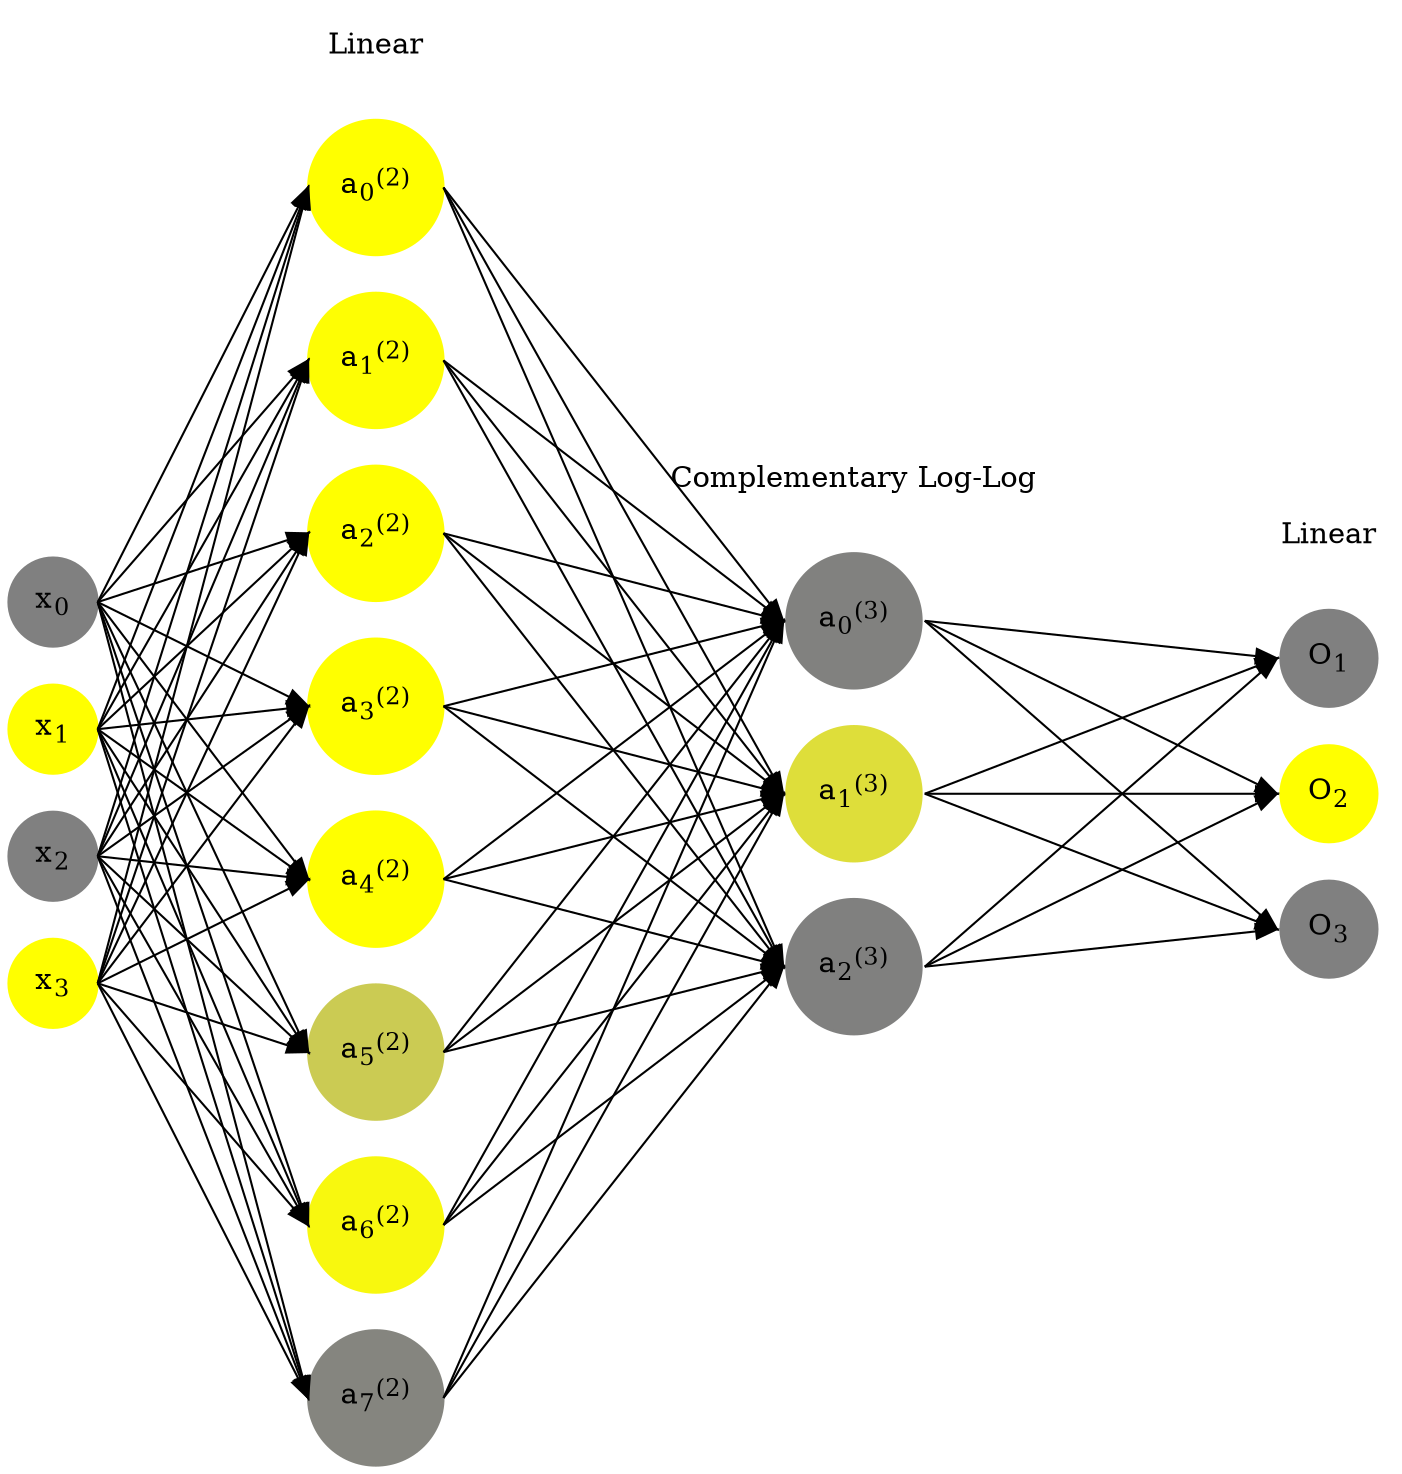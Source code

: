 digraph G {
	rankdir = LR;
	splines=false;
	edge[style=invis];
	ranksep= 1.4;
	{
	node [shape=circle, color="0.1667, 0.0, 0.5", style=filled, fillcolor="0.1667, 0.0, 0.5"];
	x0 [label=<x<sub>0</sub>>];
	}
	{
	node [shape=circle, color="0.1667, 1.0, 1.0", style=filled, fillcolor="0.1667, 1.0, 1.0"];
	x1 [label=<x<sub>1</sub>>];
	}
	{
	node [shape=circle, color="0.1667, 0.0, 0.5", style=filled, fillcolor="0.1667, 0.0, 0.5"];
	x2 [label=<x<sub>2</sub>>];
	}
	{
	node [shape=circle, color="0.1667, 1.0, 1.0", style=filled, fillcolor="0.1667, 1.0, 1.0"];
	x3 [label=<x<sub>3</sub>>];
	}
	{
	node [shape=circle, color="0.1667, 1.216136, 1.108068", style=filled, fillcolor="0.1667, 1.216136, 1.108068"];
	a02 [label=<a<sub>0</sub><sup>(2)</sup>>];
	}
	{
	node [shape=circle, color="0.1667, 0.985053, 0.992526", style=filled, fillcolor="0.1667, 0.985053, 0.992526"];
	a12 [label=<a<sub>1</sub><sup>(2)</sup>>];
	}
	{
	node [shape=circle, color="0.1667, 1.364333, 1.182167", style=filled, fillcolor="0.1667, 1.364333, 1.182167"];
	a22 [label=<a<sub>2</sub><sup>(2)</sup>>];
	}
	{
	node [shape=circle, color="0.1667, 1.323172, 1.161586", style=filled, fillcolor="0.1667, 1.323172, 1.161586"];
	a32 [label=<a<sub>3</sub><sup>(2)</sup>>];
	}
	{
	node [shape=circle, color="0.1667, 1.519195, 1.259597", style=filled, fillcolor="0.1667, 1.519195, 1.259597"];
	a42 [label=<a<sub>4</sub><sup>(2)</sup>>];
	}
	{
	node [shape=circle, color="0.1667, 0.588035, 0.794018", style=filled, fillcolor="0.1667, 0.588035, 0.794018"];
	a52 [label=<a<sub>5</sub><sup>(2)</sup>>];
	}
	{
	node [shape=circle, color="0.1667, 0.942973, 0.971486", style=filled, fillcolor="0.1667, 0.942973, 0.971486"];
	a62 [label=<a<sub>6</sub><sup>(2)</sup>>];
	}
	{
	node [shape=circle, color="0.1667, 0.040515, 0.520257", style=filled, fillcolor="0.1667, 0.040515, 0.520257"];
	a72 [label=<a<sub>7</sub><sup>(2)</sup>>];
	}
	{
	node [shape=circle, color="0.1667, 0.013243, 0.506621", style=filled, fillcolor="0.1667, 0.013243, 0.506621"];
	a03 [label=<a<sub>0</sub><sup>(3)</sup>>];
	}
	{
	node [shape=circle, color="0.1667, 0.737185, 0.868592", style=filled, fillcolor="0.1667, 0.737185, 0.868592"];
	a13 [label=<a<sub>1</sub><sup>(3)</sup>>];
	}
	{
	node [shape=circle, color="0.1667, 0.001282, 0.500641", style=filled, fillcolor="0.1667, 0.001282, 0.500641"];
	a23 [label=<a<sub>2</sub><sup>(3)</sup>>];
	}
	{
	node [shape=circle, color="0.1667, 0.0, 0.5", style=filled, fillcolor="0.1667, 0.0, 0.5"];
	O1 [label=<O<sub>1</sub>>];
	}
	{
	node [shape=circle, color="0.1667, 1.0, 1.0", style=filled, fillcolor="0.1667, 1.0, 1.0"];
	O2 [label=<O<sub>2</sub>>];
	}
	{
	node [shape=circle, color="0.1667, 0.0, 0.5", style=filled, fillcolor="0.1667, 0.0, 0.5"];
	O3 [label=<O<sub>3</sub>>];
	}
	{
	rank=same;
	x0->x1->x2->x3;
	}
	{
	rank=same;
	a02->a12->a22->a32->a42->a52->a62->a72;
	}
	{
	rank=same;
	a03->a13->a23;
	}
	{
	rank=same;
	O1->O2->O3;
	}
	l1 [shape=plaintext,label="Linear"];
	l1->a02;
	{rank=same; l1;a02};
	l2 [shape=plaintext,label="Complementary Log-Log"];
	l2->a03;
	{rank=same; l2;a03};
	l3 [shape=plaintext,label="Linear"];
	l3->O1;
	{rank=same; l3;O1};
edge[style=solid, tailport=e, headport=w];
	{x0;x1;x2;x3} -> {a02;a12;a22;a32;a42;a52;a62;a72};
	{a02;a12;a22;a32;a42;a52;a62;a72} -> {a03;a13;a23};
	{a03;a13;a23} -> {O1,O2,O3};
}